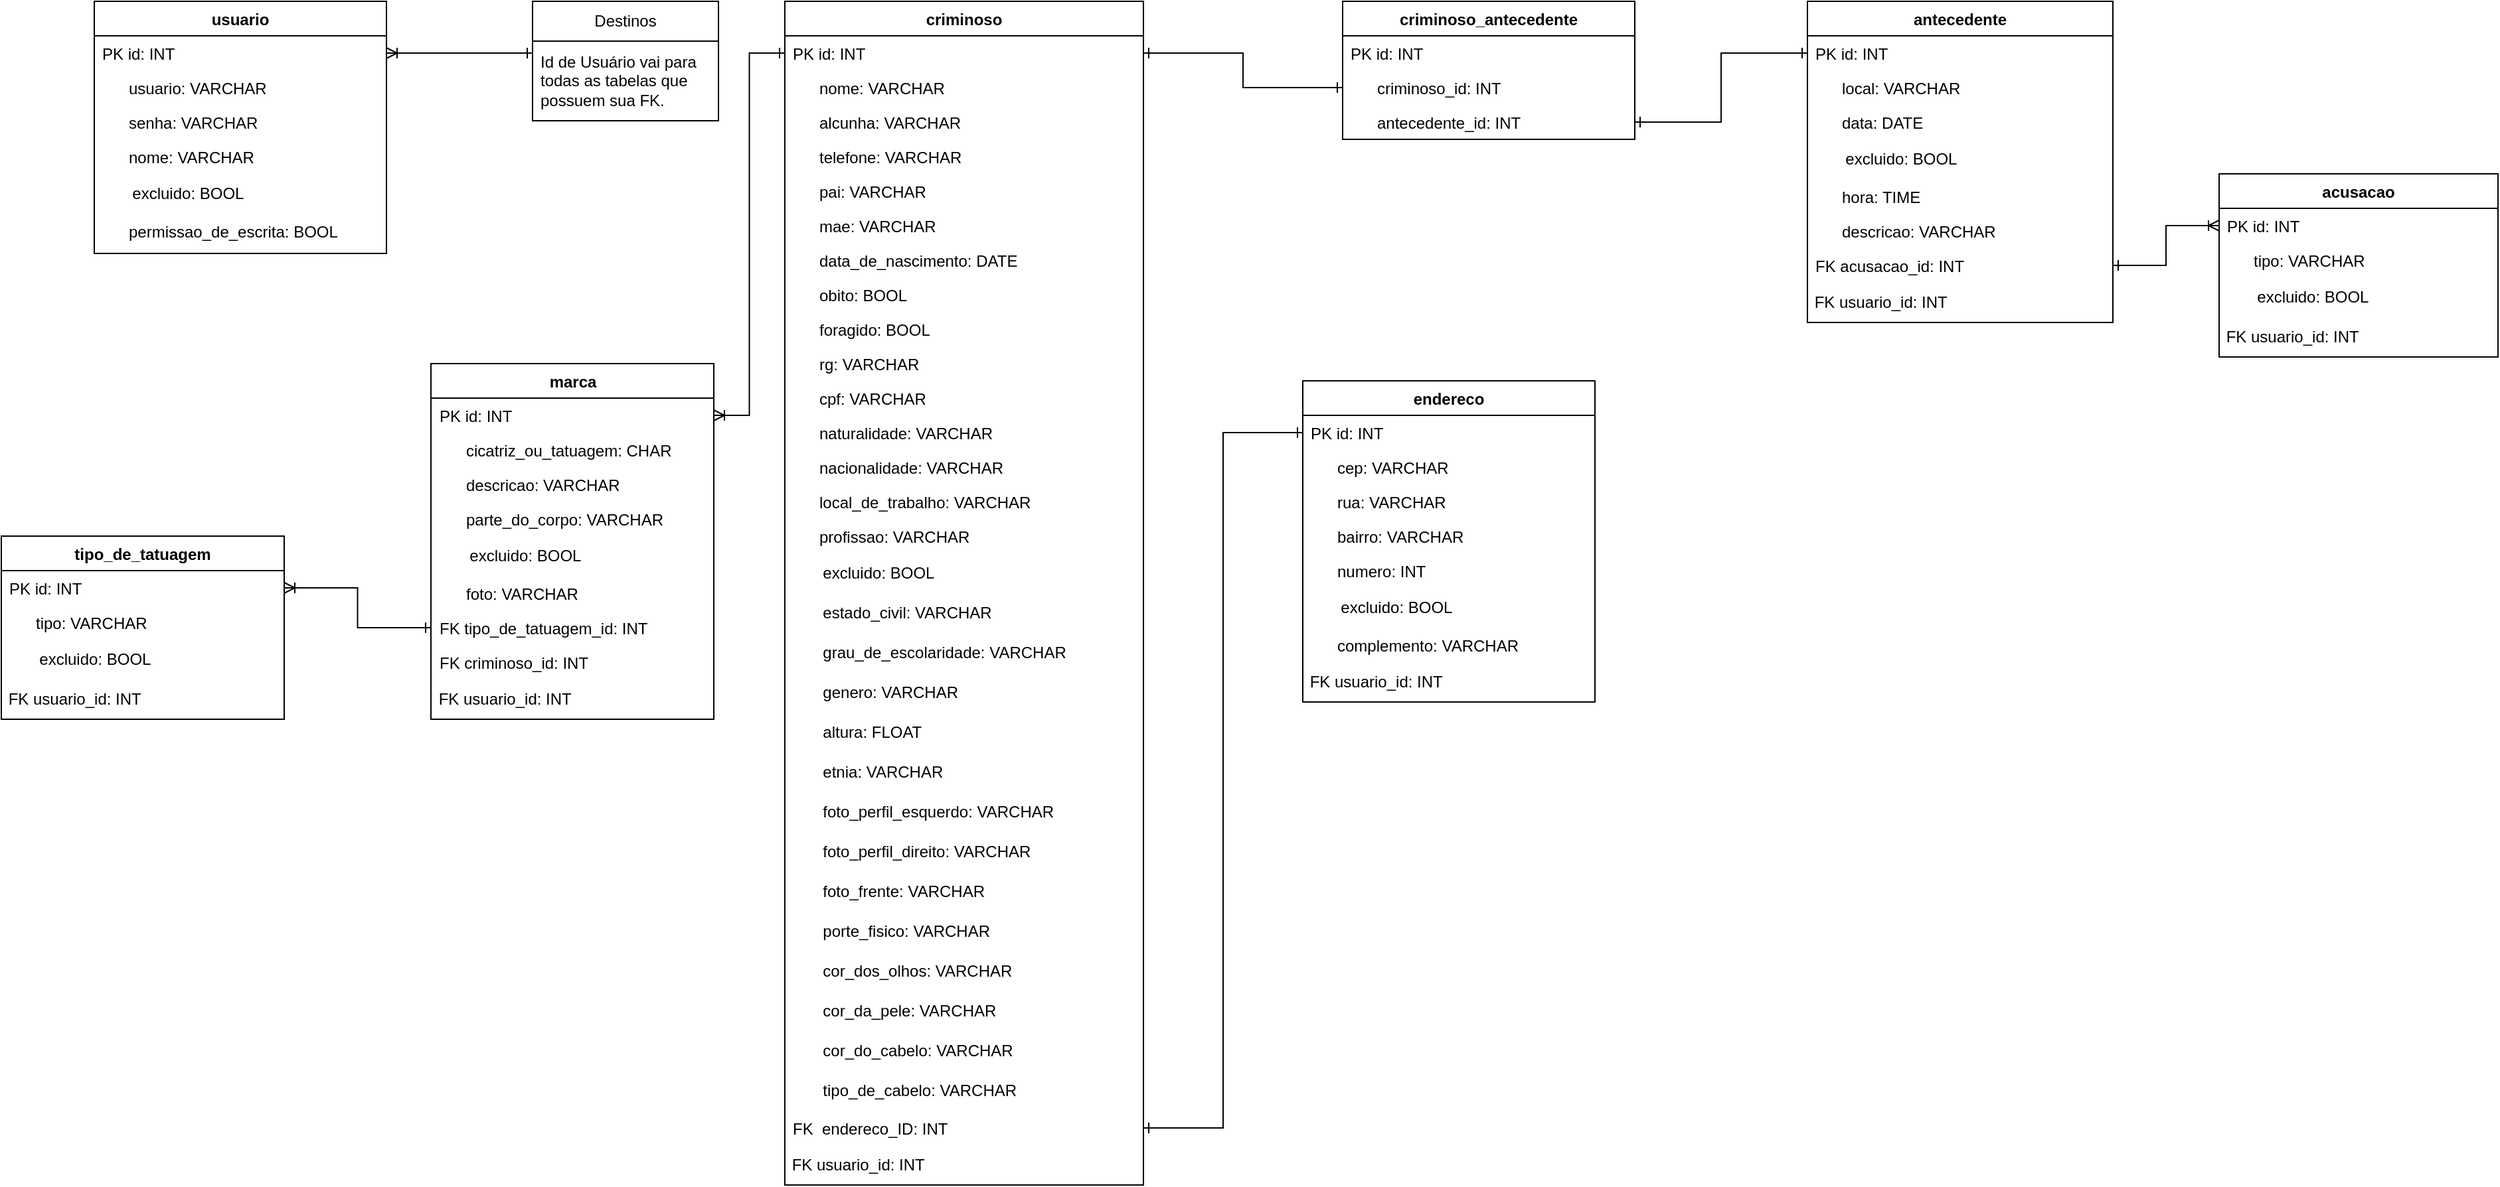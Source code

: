 <mxfile version="21.5.0" type="device">
  <diagram name="Página-1" id="tqAukW0xZtE-mX-S90wy">
    <mxGraphModel dx="2084" dy="619" grid="1" gridSize="10" guides="1" tooltips="1" connect="1" arrows="1" fold="1" page="1" pageScale="1" pageWidth="827" pageHeight="1169" math="0" shadow="0">
      <root>
        <mxCell id="0" />
        <mxCell id="1" parent="0" />
        <mxCell id="qsIrMADFIpEWMbKTU3-V-4" value="endereco" style="swimlane;fontStyle=1;align=center;verticalAlign=top;childLayout=stackLayout;horizontal=1;startSize=26;horizontalStack=0;resizeParent=1;resizeParentMax=0;resizeLast=0;collapsible=1;marginBottom=0;whiteSpace=wrap;html=1;" parent="1" vertex="1">
          <mxGeometry x="510" y="326" width="220" height="242" as="geometry" />
        </mxCell>
        <mxCell id="qsIrMADFIpEWMbKTU3-V-5" value="PK id: INT" style="text;strokeColor=none;fillColor=none;align=left;verticalAlign=top;spacingLeft=4;spacingRight=4;overflow=hidden;rotatable=0;points=[[0,0.5],[1,0.5]];portConstraint=eastwest;whiteSpace=wrap;html=1;" parent="qsIrMADFIpEWMbKTU3-V-4" vertex="1">
          <mxGeometry y="26" width="220" height="26" as="geometry" />
        </mxCell>
        <mxCell id="qsIrMADFIpEWMbKTU3-V-11" value="&amp;nbsp; &amp;nbsp; &amp;nbsp; cep: VARCHAR" style="text;strokeColor=none;fillColor=none;align=left;verticalAlign=top;spacingLeft=4;spacingRight=4;overflow=hidden;rotatable=0;points=[[0,0.5],[1,0.5]];portConstraint=eastwest;whiteSpace=wrap;html=1;" parent="qsIrMADFIpEWMbKTU3-V-4" vertex="1">
          <mxGeometry y="52" width="220" height="26" as="geometry" />
        </mxCell>
        <mxCell id="qsIrMADFIpEWMbKTU3-V-9" value="&amp;nbsp; &amp;nbsp; &amp;nbsp; rua: VARCHAR" style="text;strokeColor=none;fillColor=none;align=left;verticalAlign=top;spacingLeft=4;spacingRight=4;overflow=hidden;rotatable=0;points=[[0,0.5],[1,0.5]];portConstraint=eastwest;whiteSpace=wrap;html=1;" parent="qsIrMADFIpEWMbKTU3-V-4" vertex="1">
          <mxGeometry y="78" width="220" height="26" as="geometry" />
        </mxCell>
        <mxCell id="qsIrMADFIpEWMbKTU3-V-10" value="&amp;nbsp; &amp;nbsp; &amp;nbsp; bairro: VARCHAR" style="text;strokeColor=none;fillColor=none;align=left;verticalAlign=top;spacingLeft=4;spacingRight=4;overflow=hidden;rotatable=0;points=[[0,0.5],[1,0.5]];portConstraint=eastwest;whiteSpace=wrap;html=1;" parent="qsIrMADFIpEWMbKTU3-V-4" vertex="1">
          <mxGeometry y="104" width="220" height="26" as="geometry" />
        </mxCell>
        <mxCell id="qsIrMADFIpEWMbKTU3-V-12" value="&amp;nbsp; &amp;nbsp; &amp;nbsp; numero: INT" style="text;strokeColor=none;fillColor=none;align=left;verticalAlign=top;spacingLeft=4;spacingRight=4;overflow=hidden;rotatable=0;points=[[0,0.5],[1,0.5]];portConstraint=eastwest;whiteSpace=wrap;html=1;" parent="qsIrMADFIpEWMbKTU3-V-4" vertex="1">
          <mxGeometry y="130" width="220" height="26" as="geometry" />
        </mxCell>
        <mxCell id="4V8HWGutSWkxjNNgJOX--17" value="&amp;nbsp; &amp;nbsp; &amp;nbsp; &amp;nbsp; excluido: BOOL" style="text;html=1;align=left;verticalAlign=middle;resizable=0;points=[];autosize=1;strokeColor=none;fillColor=none;" parent="qsIrMADFIpEWMbKTU3-V-4" vertex="1">
          <mxGeometry y="156" width="220" height="30" as="geometry" />
        </mxCell>
        <mxCell id="qsIrMADFIpEWMbKTU3-V-13" value="&amp;nbsp; &amp;nbsp; &amp;nbsp; complemento: VARCHAR" style="text;strokeColor=none;fillColor=none;align=left;verticalAlign=top;spacingLeft=4;spacingRight=4;overflow=hidden;rotatable=0;points=[[0,0.5],[1,0.5]];portConstraint=eastwest;whiteSpace=wrap;html=1;" parent="qsIrMADFIpEWMbKTU3-V-4" vertex="1">
          <mxGeometry y="186" width="220" height="26" as="geometry" />
        </mxCell>
        <mxCell id="4V8HWGutSWkxjNNgJOX--18" value="&amp;nbsp;FK usuario_id: INT" style="text;html=1;align=left;verticalAlign=middle;resizable=0;points=[];autosize=1;strokeColor=none;fillColor=none;" parent="qsIrMADFIpEWMbKTU3-V-4" vertex="1">
          <mxGeometry y="212" width="220" height="30" as="geometry" />
        </mxCell>
        <mxCell id="qsIrMADFIpEWMbKTU3-V-14" value="criminoso" style="swimlane;fontStyle=1;align=center;verticalAlign=top;childLayout=stackLayout;horizontal=1;startSize=26;horizontalStack=0;resizeParent=1;resizeParentMax=0;resizeLast=0;collapsible=1;marginBottom=0;whiteSpace=wrap;html=1;" parent="1" vertex="1">
          <mxGeometry x="120" y="40" width="270" height="892" as="geometry" />
        </mxCell>
        <mxCell id="qsIrMADFIpEWMbKTU3-V-15" value="PK id: INT" style="text;strokeColor=none;fillColor=none;align=left;verticalAlign=top;spacingLeft=4;spacingRight=4;overflow=hidden;rotatable=0;points=[[0,0.5],[1,0.5]];portConstraint=eastwest;whiteSpace=wrap;html=1;" parent="qsIrMADFIpEWMbKTU3-V-14" vertex="1">
          <mxGeometry y="26" width="270" height="26" as="geometry" />
        </mxCell>
        <mxCell id="qsIrMADFIpEWMbKTU3-V-19" value="&amp;nbsp; &amp;nbsp; &amp;nbsp; nome: VARCHAR" style="text;strokeColor=none;fillColor=none;align=left;verticalAlign=top;spacingLeft=4;spacingRight=4;overflow=hidden;rotatable=0;points=[[0,0.5],[1,0.5]];portConstraint=eastwest;whiteSpace=wrap;html=1;" parent="qsIrMADFIpEWMbKTU3-V-14" vertex="1">
          <mxGeometry y="52" width="270" height="26" as="geometry" />
        </mxCell>
        <mxCell id="g-QC4092AOoyE8XGVego-1" value="&amp;nbsp; &amp;nbsp; &amp;nbsp; alcunha: VARCHAR" style="text;strokeColor=none;fillColor=none;align=left;verticalAlign=top;spacingLeft=4;spacingRight=4;overflow=hidden;rotatable=0;points=[[0,0.5],[1,0.5]];portConstraint=eastwest;whiteSpace=wrap;html=1;" parent="qsIrMADFIpEWMbKTU3-V-14" vertex="1">
          <mxGeometry y="78" width="270" height="26" as="geometry" />
        </mxCell>
        <mxCell id="g-QC4092AOoyE8XGVego-2" value="&amp;nbsp; &amp;nbsp; &amp;nbsp; telefone: VARCHAR" style="text;strokeColor=none;fillColor=none;align=left;verticalAlign=top;spacingLeft=4;spacingRight=4;overflow=hidden;rotatable=0;points=[[0,0.5],[1,0.5]];portConstraint=eastwest;whiteSpace=wrap;html=1;" parent="qsIrMADFIpEWMbKTU3-V-14" vertex="1">
          <mxGeometry y="104" width="270" height="26" as="geometry" />
        </mxCell>
        <mxCell id="qsIrMADFIpEWMbKTU3-V-20" value="&amp;nbsp; &amp;nbsp; &amp;nbsp; pai: VARCHAR" style="text;strokeColor=none;fillColor=none;align=left;verticalAlign=top;spacingLeft=4;spacingRight=4;overflow=hidden;rotatable=0;points=[[0,0.5],[1,0.5]];portConstraint=eastwest;whiteSpace=wrap;html=1;" parent="qsIrMADFIpEWMbKTU3-V-14" vertex="1">
          <mxGeometry y="130" width="270" height="26" as="geometry" />
        </mxCell>
        <mxCell id="qsIrMADFIpEWMbKTU3-V-21" value="&amp;nbsp; &amp;nbsp; &amp;nbsp; mae: VARCHAR" style="text;strokeColor=none;fillColor=none;align=left;verticalAlign=top;spacingLeft=4;spacingRight=4;overflow=hidden;rotatable=0;points=[[0,0.5],[1,0.5]];portConstraint=eastwest;whiteSpace=wrap;html=1;" parent="qsIrMADFIpEWMbKTU3-V-14" vertex="1">
          <mxGeometry y="156" width="270" height="26" as="geometry" />
        </mxCell>
        <mxCell id="qsIrMADFIpEWMbKTU3-V-25" value="&amp;nbsp; &amp;nbsp; &amp;nbsp; data_de_nascimento: DATE" style="text;strokeColor=none;fillColor=none;align=left;verticalAlign=top;spacingLeft=4;spacingRight=4;overflow=hidden;rotatable=0;points=[[0,0.5],[1,0.5]];portConstraint=eastwest;whiteSpace=wrap;html=1;" parent="qsIrMADFIpEWMbKTU3-V-14" vertex="1">
          <mxGeometry y="182" width="270" height="26" as="geometry" />
        </mxCell>
        <mxCell id="qsIrMADFIpEWMbKTU3-V-94" value="&amp;nbsp; &amp;nbsp; &amp;nbsp; obito: BOOL" style="text;strokeColor=none;fillColor=none;align=left;verticalAlign=top;spacingLeft=4;spacingRight=4;overflow=hidden;rotatable=0;points=[[0,0.5],[1,0.5]];portConstraint=eastwest;whiteSpace=wrap;html=1;" parent="qsIrMADFIpEWMbKTU3-V-14" vertex="1">
          <mxGeometry y="208" width="270" height="26" as="geometry" />
        </mxCell>
        <mxCell id="qsIrMADFIpEWMbKTU3-V-95" value="&amp;nbsp; &amp;nbsp; &amp;nbsp; foragido: BOOL" style="text;strokeColor=none;fillColor=none;align=left;verticalAlign=top;spacingLeft=4;spacingRight=4;overflow=hidden;rotatable=0;points=[[0,0.5],[1,0.5]];portConstraint=eastwest;whiteSpace=wrap;html=1;" parent="qsIrMADFIpEWMbKTU3-V-14" vertex="1">
          <mxGeometry y="234" width="270" height="26" as="geometry" />
        </mxCell>
        <mxCell id="qsIrMADFIpEWMbKTU3-V-26" value="&amp;nbsp; &amp;nbsp; &amp;nbsp; rg: VARCHAR" style="text;strokeColor=none;fillColor=none;align=left;verticalAlign=top;spacingLeft=4;spacingRight=4;overflow=hidden;rotatable=0;points=[[0,0.5],[1,0.5]];portConstraint=eastwest;whiteSpace=wrap;html=1;" parent="qsIrMADFIpEWMbKTU3-V-14" vertex="1">
          <mxGeometry y="260" width="270" height="26" as="geometry" />
        </mxCell>
        <mxCell id="g-QC4092AOoyE8XGVego-3" value="&amp;nbsp; &amp;nbsp; &amp;nbsp; cpf: VARCHAR" style="text;strokeColor=none;fillColor=none;align=left;verticalAlign=top;spacingLeft=4;spacingRight=4;overflow=hidden;rotatable=0;points=[[0,0.5],[1,0.5]];portConstraint=eastwest;whiteSpace=wrap;html=1;" parent="qsIrMADFIpEWMbKTU3-V-14" vertex="1">
          <mxGeometry y="286" width="270" height="26" as="geometry" />
        </mxCell>
        <mxCell id="qsIrMADFIpEWMbKTU3-V-27" value="&amp;nbsp; &amp;nbsp; &amp;nbsp; naturalidade: VARCHAR" style="text;strokeColor=none;fillColor=none;align=left;verticalAlign=top;spacingLeft=4;spacingRight=4;overflow=hidden;rotatable=0;points=[[0,0.5],[1,0.5]];portConstraint=eastwest;whiteSpace=wrap;html=1;" parent="qsIrMADFIpEWMbKTU3-V-14" vertex="1">
          <mxGeometry y="312" width="270" height="26" as="geometry" />
        </mxCell>
        <mxCell id="qsIrMADFIpEWMbKTU3-V-28" value="&amp;nbsp; &amp;nbsp; &amp;nbsp; nacionalidade: VARCHAR" style="text;strokeColor=none;fillColor=none;align=left;verticalAlign=top;spacingLeft=4;spacingRight=4;overflow=hidden;rotatable=0;points=[[0,0.5],[1,0.5]];portConstraint=eastwest;whiteSpace=wrap;html=1;" parent="qsIrMADFIpEWMbKTU3-V-14" vertex="1">
          <mxGeometry y="338" width="270" height="26" as="geometry" />
        </mxCell>
        <mxCell id="qsIrMADFIpEWMbKTU3-V-31" value="&amp;nbsp; &amp;nbsp; &amp;nbsp; local_de_trabalho: VARCHAR" style="text;strokeColor=none;fillColor=none;align=left;verticalAlign=top;spacingLeft=4;spacingRight=4;overflow=hidden;rotatable=0;points=[[0,0.5],[1,0.5]];portConstraint=eastwest;whiteSpace=wrap;html=1;" parent="qsIrMADFIpEWMbKTU3-V-14" vertex="1">
          <mxGeometry y="364" width="270" height="26" as="geometry" />
        </mxCell>
        <mxCell id="qsIrMADFIpEWMbKTU3-V-32" value="&amp;nbsp; &amp;nbsp; &amp;nbsp; profissao: VARCHAR" style="text;strokeColor=none;fillColor=none;align=left;verticalAlign=top;spacingLeft=4;spacingRight=4;overflow=hidden;rotatable=0;points=[[0,0.5],[1,0.5]];portConstraint=eastwest;whiteSpace=wrap;html=1;" parent="qsIrMADFIpEWMbKTU3-V-14" vertex="1">
          <mxGeometry y="390" width="270" height="26" as="geometry" />
        </mxCell>
        <mxCell id="4V8HWGutSWkxjNNgJOX--13" value="&amp;nbsp; &amp;nbsp; &amp;nbsp; &amp;nbsp; excluido: BOOL" style="text;html=1;align=left;verticalAlign=middle;resizable=0;points=[];autosize=1;strokeColor=none;fillColor=none;" parent="qsIrMADFIpEWMbKTU3-V-14" vertex="1">
          <mxGeometry y="416" width="270" height="30" as="geometry" />
        </mxCell>
        <mxCell id="GFRDY6UaiAwjhXK8earB-1" value="&amp;nbsp; &amp;nbsp; &amp;nbsp; &amp;nbsp; estado_civil: VARCHAR" style="text;html=1;align=left;verticalAlign=middle;resizable=0;points=[];autosize=1;strokeColor=none;fillColor=none;" parent="qsIrMADFIpEWMbKTU3-V-14" vertex="1">
          <mxGeometry y="446" width="270" height="30" as="geometry" />
        </mxCell>
        <mxCell id="GFRDY6UaiAwjhXK8earB-2" value="&amp;nbsp; &amp;nbsp; &amp;nbsp; &amp;nbsp; grau_de_escolaridade: VARCHAR" style="text;html=1;align=left;verticalAlign=middle;resizable=0;points=[];autosize=1;strokeColor=none;fillColor=none;" parent="qsIrMADFIpEWMbKTU3-V-14" vertex="1">
          <mxGeometry y="476" width="270" height="30" as="geometry" />
        </mxCell>
        <mxCell id="GFRDY6UaiAwjhXK8earB-3" value="&amp;nbsp; &amp;nbsp; &amp;nbsp; &amp;nbsp; genero: VARCHAR" style="text;html=1;align=left;verticalAlign=middle;resizable=0;points=[];autosize=1;strokeColor=none;fillColor=none;" parent="qsIrMADFIpEWMbKTU3-V-14" vertex="1">
          <mxGeometry y="506" width="270" height="30" as="geometry" />
        </mxCell>
        <mxCell id="GFRDY6UaiAwjhXK8earB-4" value="&amp;nbsp; &amp;nbsp; &amp;nbsp; &amp;nbsp; altura: FLOAT" style="text;html=1;align=left;verticalAlign=middle;resizable=0;points=[];autosize=1;strokeColor=none;fillColor=none;" parent="qsIrMADFIpEWMbKTU3-V-14" vertex="1">
          <mxGeometry y="536" width="270" height="30" as="geometry" />
        </mxCell>
        <mxCell id="GFRDY6UaiAwjhXK8earB-5" value="&amp;nbsp; &amp;nbsp; &amp;nbsp; &amp;nbsp; etnia: VARCHAR" style="text;html=1;align=left;verticalAlign=middle;resizable=0;points=[];autosize=1;strokeColor=none;fillColor=none;" parent="qsIrMADFIpEWMbKTU3-V-14" vertex="1">
          <mxGeometry y="566" width="270" height="30" as="geometry" />
        </mxCell>
        <mxCell id="GFRDY6UaiAwjhXK8earB-6" value="&amp;nbsp; &amp;nbsp; &amp;nbsp; &amp;nbsp; foto_perfil_esquerdo: VARCHAR" style="text;html=1;align=left;verticalAlign=middle;resizable=0;points=[];autosize=1;strokeColor=none;fillColor=none;" parent="qsIrMADFIpEWMbKTU3-V-14" vertex="1">
          <mxGeometry y="596" width="270" height="30" as="geometry" />
        </mxCell>
        <mxCell id="GFRDY6UaiAwjhXK8earB-8" value="&amp;nbsp; &amp;nbsp; &amp;nbsp; &amp;nbsp; foto_perfil_direito: VARCHAR" style="text;html=1;align=left;verticalAlign=middle;resizable=0;points=[];autosize=1;strokeColor=none;fillColor=none;" parent="qsIrMADFIpEWMbKTU3-V-14" vertex="1">
          <mxGeometry y="626" width="270" height="30" as="geometry" />
        </mxCell>
        <mxCell id="GFRDY6UaiAwjhXK8earB-7" value="&amp;nbsp; &amp;nbsp; &amp;nbsp; &amp;nbsp; foto_frente: VARCHAR" style="text;html=1;align=left;verticalAlign=middle;resizable=0;points=[];autosize=1;strokeColor=none;fillColor=none;" parent="qsIrMADFIpEWMbKTU3-V-14" vertex="1">
          <mxGeometry y="656" width="270" height="30" as="geometry" />
        </mxCell>
        <mxCell id="GFRDY6UaiAwjhXK8earB-24" value="&amp;nbsp; &amp;nbsp; &amp;nbsp; &amp;nbsp; porte_fisico: VARCHAR" style="text;html=1;align=left;verticalAlign=middle;resizable=0;points=[];autosize=1;strokeColor=none;fillColor=none;" parent="qsIrMADFIpEWMbKTU3-V-14" vertex="1">
          <mxGeometry y="686" width="270" height="30" as="geometry" />
        </mxCell>
        <mxCell id="GFRDY6UaiAwjhXK8earB-25" value="&amp;nbsp; &amp;nbsp; &amp;nbsp; &amp;nbsp; cor_dos_olhos: VARCHAR" style="text;html=1;align=left;verticalAlign=middle;resizable=0;points=[];autosize=1;strokeColor=none;fillColor=none;" parent="qsIrMADFIpEWMbKTU3-V-14" vertex="1">
          <mxGeometry y="716" width="270" height="30" as="geometry" />
        </mxCell>
        <mxCell id="GFRDY6UaiAwjhXK8earB-26" value="&amp;nbsp; &amp;nbsp; &amp;nbsp; &amp;nbsp; cor_da_pele: VARCHAR" style="text;html=1;align=left;verticalAlign=middle;resizable=0;points=[];autosize=1;strokeColor=none;fillColor=none;" parent="qsIrMADFIpEWMbKTU3-V-14" vertex="1">
          <mxGeometry y="746" width="270" height="30" as="geometry" />
        </mxCell>
        <mxCell id="GFRDY6UaiAwjhXK8earB-27" value="&amp;nbsp; &amp;nbsp; &amp;nbsp; &amp;nbsp; cor_do_cabelo: VARCHAR" style="text;html=1;align=left;verticalAlign=middle;resizable=0;points=[];autosize=1;strokeColor=none;fillColor=none;" parent="qsIrMADFIpEWMbKTU3-V-14" vertex="1">
          <mxGeometry y="776" width="270" height="30" as="geometry" />
        </mxCell>
        <mxCell id="GFRDY6UaiAwjhXK8earB-28" value="&amp;nbsp; &amp;nbsp; &amp;nbsp; &amp;nbsp; tipo_de_cabelo: VARCHAR" style="text;html=1;align=left;verticalAlign=middle;resizable=0;points=[];autosize=1;strokeColor=none;fillColor=none;" parent="qsIrMADFIpEWMbKTU3-V-14" vertex="1">
          <mxGeometry y="806" width="270" height="30" as="geometry" />
        </mxCell>
        <mxCell id="qsIrMADFIpEWMbKTU3-V-34" value="FK&amp;nbsp; endereco_ID: INT" style="text;strokeColor=none;fillColor=none;align=left;verticalAlign=top;spacingLeft=4;spacingRight=4;overflow=hidden;rotatable=0;points=[[0,0.5],[1,0.5]];portConstraint=eastwest;whiteSpace=wrap;html=1;" parent="qsIrMADFIpEWMbKTU3-V-14" vertex="1">
          <mxGeometry y="836" width="270" height="26" as="geometry" />
        </mxCell>
        <mxCell id="4V8HWGutSWkxjNNgJOX--9" value="&amp;nbsp;FK usuario_id: INT" style="text;html=1;align=left;verticalAlign=middle;resizable=0;points=[];autosize=1;strokeColor=none;fillColor=none;" parent="qsIrMADFIpEWMbKTU3-V-14" vertex="1">
          <mxGeometry y="862" width="270" height="30" as="geometry" />
        </mxCell>
        <mxCell id="qsIrMADFIpEWMbKTU3-V-38" style="edgeStyle=orthogonalEdgeStyle;rounded=0;orthogonalLoop=1;jettySize=auto;html=1;exitX=0;exitY=0.5;exitDx=0;exitDy=0;entryX=1;entryY=0.5;entryDx=0;entryDy=0;endArrow=ERone;endFill=0;startArrow=ERone;startFill=0;" parent="1" source="qsIrMADFIpEWMbKTU3-V-5" target="qsIrMADFIpEWMbKTU3-V-34" edge="1">
          <mxGeometry relative="1" as="geometry" />
        </mxCell>
        <mxCell id="qsIrMADFIpEWMbKTU3-V-51" value="marca" style="swimlane;fontStyle=1;align=center;verticalAlign=top;childLayout=stackLayout;horizontal=1;startSize=26;horizontalStack=0;resizeParent=1;resizeParentMax=0;resizeLast=0;collapsible=1;marginBottom=0;whiteSpace=wrap;html=1;" parent="1" vertex="1">
          <mxGeometry x="-146.5" y="313" width="213" height="268" as="geometry" />
        </mxCell>
        <mxCell id="tNdTHDL9R3g4JhnGJnkF-141" value="PK id: INT" style="text;strokeColor=none;fillColor=none;align=left;verticalAlign=top;spacingLeft=4;spacingRight=4;overflow=hidden;rotatable=0;points=[[0,0.5],[1,0.5]];portConstraint=eastwest;whiteSpace=wrap;html=1;" parent="qsIrMADFIpEWMbKTU3-V-51" vertex="1">
          <mxGeometry y="26" width="213" height="26" as="geometry" />
        </mxCell>
        <mxCell id="tNdTHDL9R3g4JhnGJnkF-143" value="&amp;nbsp; &amp;nbsp; &amp;nbsp; cicatriz_ou_tatuagem: CHAR" style="text;strokeColor=none;fillColor=none;align=left;verticalAlign=top;spacingLeft=4;spacingRight=4;overflow=hidden;rotatable=0;points=[[0,0.5],[1,0.5]];portConstraint=eastwest;whiteSpace=wrap;html=1;" parent="qsIrMADFIpEWMbKTU3-V-51" vertex="1">
          <mxGeometry y="52" width="213" height="26" as="geometry" />
        </mxCell>
        <mxCell id="tNdTHDL9R3g4JhnGJnkF-144" value="&amp;nbsp; &amp;nbsp; &amp;nbsp; descricao: VARCHAR" style="text;strokeColor=none;fillColor=none;align=left;verticalAlign=top;spacingLeft=4;spacingRight=4;overflow=hidden;rotatable=0;points=[[0,0.5],[1,0.5]];portConstraint=eastwest;whiteSpace=wrap;html=1;" parent="qsIrMADFIpEWMbKTU3-V-51" vertex="1">
          <mxGeometry y="78" width="213" height="26" as="geometry" />
        </mxCell>
        <mxCell id="tNdTHDL9R3g4JhnGJnkF-145" value="&amp;nbsp; &amp;nbsp; &amp;nbsp; parte_do_corpo: VARCHAR" style="text;strokeColor=none;fillColor=none;align=left;verticalAlign=top;spacingLeft=4;spacingRight=4;overflow=hidden;rotatable=0;points=[[0,0.5],[1,0.5]];portConstraint=eastwest;whiteSpace=wrap;html=1;" parent="qsIrMADFIpEWMbKTU3-V-51" vertex="1">
          <mxGeometry y="104" width="213" height="26" as="geometry" />
        </mxCell>
        <mxCell id="4V8HWGutSWkxjNNgJOX--26" value="&amp;nbsp; &amp;nbsp; &amp;nbsp; &amp;nbsp; excluido: BOOL" style="text;html=1;align=left;verticalAlign=middle;resizable=0;points=[];autosize=1;strokeColor=none;fillColor=none;" parent="qsIrMADFIpEWMbKTU3-V-51" vertex="1">
          <mxGeometry y="130" width="213" height="30" as="geometry" />
        </mxCell>
        <mxCell id="tNdTHDL9R3g4JhnGJnkF-146" value="&amp;nbsp; &amp;nbsp; &amp;nbsp; foto: VARCHAR" style="text;strokeColor=none;fillColor=none;align=left;verticalAlign=top;spacingLeft=4;spacingRight=4;overflow=hidden;rotatable=0;points=[[0,0.5],[1,0.5]];portConstraint=eastwest;whiteSpace=wrap;html=1;" parent="qsIrMADFIpEWMbKTU3-V-51" vertex="1">
          <mxGeometry y="160" width="213" height="26" as="geometry" />
        </mxCell>
        <mxCell id="tNdTHDL9R3g4JhnGJnkF-147" value="FK tipo_de_tatuagem_id: INT" style="text;strokeColor=none;fillColor=none;align=left;verticalAlign=top;spacingLeft=4;spacingRight=4;overflow=hidden;rotatable=0;points=[[0,0.5],[1,0.5]];portConstraint=eastwest;whiteSpace=wrap;html=1;" parent="qsIrMADFIpEWMbKTU3-V-51" vertex="1">
          <mxGeometry y="186" width="213" height="26" as="geometry" />
        </mxCell>
        <mxCell id="qsIrMADFIpEWMbKTU3-V-52" value="FK criminoso_id: INT" style="text;strokeColor=none;fillColor=none;align=left;verticalAlign=top;spacingLeft=4;spacingRight=4;overflow=hidden;rotatable=0;points=[[0,0.5],[1,0.5]];portConstraint=eastwest;whiteSpace=wrap;html=1;" parent="qsIrMADFIpEWMbKTU3-V-51" vertex="1">
          <mxGeometry y="212" width="213" height="26" as="geometry" />
        </mxCell>
        <mxCell id="4V8HWGutSWkxjNNgJOX--38" value="&amp;nbsp;FK usuario_id: INT" style="text;html=1;align=left;verticalAlign=middle;resizable=0;points=[];autosize=1;strokeColor=none;fillColor=none;" parent="qsIrMADFIpEWMbKTU3-V-51" vertex="1">
          <mxGeometry y="238" width="213" height="30" as="geometry" />
        </mxCell>
        <mxCell id="qsIrMADFIpEWMbKTU3-V-161" value="antecedente" style="swimlane;fontStyle=1;align=center;verticalAlign=top;childLayout=stackLayout;horizontal=1;startSize=26;horizontalStack=0;resizeParent=1;resizeParentMax=0;resizeLast=0;collapsible=1;marginBottom=0;whiteSpace=wrap;html=1;" parent="1" vertex="1">
          <mxGeometry x="890" y="40" width="230" height="242" as="geometry" />
        </mxCell>
        <mxCell id="qsIrMADFIpEWMbKTU3-V-162" value="PK id: INT" style="text;strokeColor=none;fillColor=none;align=left;verticalAlign=top;spacingLeft=4;spacingRight=4;overflow=hidden;rotatable=0;points=[[0,0.5],[1,0.5]];portConstraint=eastwest;whiteSpace=wrap;html=1;" parent="qsIrMADFIpEWMbKTU3-V-161" vertex="1">
          <mxGeometry y="26" width="230" height="26" as="geometry" />
        </mxCell>
        <mxCell id="qsIrMADFIpEWMbKTU3-V-170" value="&amp;nbsp; &amp;nbsp; &amp;nbsp; local: VARCHAR" style="text;strokeColor=none;fillColor=none;align=left;verticalAlign=top;spacingLeft=4;spacingRight=4;overflow=hidden;rotatable=0;points=[[0,0.5],[1,0.5]];portConstraint=eastwest;whiteSpace=wrap;html=1;" parent="qsIrMADFIpEWMbKTU3-V-161" vertex="1">
          <mxGeometry y="52" width="230" height="26" as="geometry" />
        </mxCell>
        <mxCell id="qsIrMADFIpEWMbKTU3-V-167" value="&amp;nbsp; &amp;nbsp; &amp;nbsp; data: DATE" style="text;strokeColor=none;fillColor=none;align=left;verticalAlign=top;spacingLeft=4;spacingRight=4;overflow=hidden;rotatable=0;points=[[0,0.5],[1,0.5]];portConstraint=eastwest;whiteSpace=wrap;html=1;" parent="qsIrMADFIpEWMbKTU3-V-161" vertex="1">
          <mxGeometry y="78" width="230" height="26" as="geometry" />
        </mxCell>
        <mxCell id="4V8HWGutSWkxjNNgJOX--19" value="&amp;nbsp; &amp;nbsp; &amp;nbsp; &amp;nbsp; excluido: BOOL" style="text;html=1;align=left;verticalAlign=middle;resizable=0;points=[];autosize=1;strokeColor=none;fillColor=none;" parent="qsIrMADFIpEWMbKTU3-V-161" vertex="1">
          <mxGeometry y="104" width="230" height="30" as="geometry" />
        </mxCell>
        <mxCell id="qsIrMADFIpEWMbKTU3-V-171" value="&amp;nbsp; &amp;nbsp; &amp;nbsp; hora: TIME" style="text;strokeColor=none;fillColor=none;align=left;verticalAlign=top;spacingLeft=4;spacingRight=4;overflow=hidden;rotatable=0;points=[[0,0.5],[1,0.5]];portConstraint=eastwest;whiteSpace=wrap;html=1;" parent="qsIrMADFIpEWMbKTU3-V-161" vertex="1">
          <mxGeometry y="134" width="230" height="26" as="geometry" />
        </mxCell>
        <mxCell id="qsIrMADFIpEWMbKTU3-V-173" value="&amp;nbsp; &amp;nbsp; &amp;nbsp; descricao: VARCHAR" style="text;strokeColor=none;fillColor=none;align=left;verticalAlign=top;spacingLeft=4;spacingRight=4;overflow=hidden;rotatable=0;points=[[0,0.5],[1,0.5]];portConstraint=eastwest;whiteSpace=wrap;html=1;" parent="qsIrMADFIpEWMbKTU3-V-161" vertex="1">
          <mxGeometry y="160" width="230" height="26" as="geometry" />
        </mxCell>
        <mxCell id="qsIrMADFIpEWMbKTU3-V-172" value="FK acusacao_id: INT" style="text;strokeColor=none;fillColor=none;align=left;verticalAlign=top;spacingLeft=4;spacingRight=4;overflow=hidden;rotatable=0;points=[[0,0.5],[1,0.5]];portConstraint=eastwest;whiteSpace=wrap;html=1;" parent="qsIrMADFIpEWMbKTU3-V-161" vertex="1">
          <mxGeometry y="186" width="230" height="26" as="geometry" />
        </mxCell>
        <mxCell id="4V8HWGutSWkxjNNgJOX--20" value="&amp;nbsp;FK usuario_id: INT" style="text;html=1;align=left;verticalAlign=middle;resizable=0;points=[];autosize=1;strokeColor=none;fillColor=none;" parent="qsIrMADFIpEWMbKTU3-V-161" vertex="1">
          <mxGeometry y="212" width="230" height="30" as="geometry" />
        </mxCell>
        <mxCell id="hHZBYtkwGL6fNbw005Wh-44" value="acusacao" style="swimlane;fontStyle=1;align=center;verticalAlign=top;childLayout=stackLayout;horizontal=1;startSize=26;horizontalStack=0;resizeParent=1;resizeParentMax=0;resizeLast=0;collapsible=1;marginBottom=0;whiteSpace=wrap;html=1;" parent="1" vertex="1">
          <mxGeometry x="1200" y="170" width="210" height="138" as="geometry" />
        </mxCell>
        <mxCell id="hHZBYtkwGL6fNbw005Wh-45" value="PK id: INT" style="text;strokeColor=none;fillColor=none;align=left;verticalAlign=top;spacingLeft=4;spacingRight=4;overflow=hidden;rotatable=0;points=[[0,0.5],[1,0.5]];portConstraint=eastwest;whiteSpace=wrap;html=1;" parent="hHZBYtkwGL6fNbw005Wh-44" vertex="1">
          <mxGeometry y="26" width="210" height="26" as="geometry" />
        </mxCell>
        <mxCell id="hHZBYtkwGL6fNbw005Wh-46" value="&amp;nbsp; &amp;nbsp; &amp;nbsp; tipo: VARCHAR" style="text;strokeColor=none;fillColor=none;align=left;verticalAlign=top;spacingLeft=4;spacingRight=4;overflow=hidden;rotatable=0;points=[[0,0.5],[1,0.5]];portConstraint=eastwest;whiteSpace=wrap;html=1;" parent="hHZBYtkwGL6fNbw005Wh-44" vertex="1">
          <mxGeometry y="52" width="210" height="26" as="geometry" />
        </mxCell>
        <mxCell id="4V8HWGutSWkxjNNgJOX--27" value="&amp;nbsp; &amp;nbsp; &amp;nbsp; &amp;nbsp; excluido: BOOL" style="text;html=1;align=left;verticalAlign=middle;resizable=0;points=[];autosize=1;strokeColor=none;fillColor=none;" parent="hHZBYtkwGL6fNbw005Wh-44" vertex="1">
          <mxGeometry y="78" width="210" height="30" as="geometry" />
        </mxCell>
        <mxCell id="4V8HWGutSWkxjNNgJOX--40" value="&amp;nbsp;FK usuario_id: INT" style="text;html=1;align=left;verticalAlign=middle;resizable=0;points=[];autosize=1;strokeColor=none;fillColor=none;" parent="hHZBYtkwGL6fNbw005Wh-44" vertex="1">
          <mxGeometry y="108" width="210" height="30" as="geometry" />
        </mxCell>
        <mxCell id="W1eNjVZZ0_FJO5X3qthp-10" value="tipo_de_tatuagem" style="swimlane;fontStyle=1;align=center;verticalAlign=top;childLayout=stackLayout;horizontal=1;startSize=26;horizontalStack=0;resizeParent=1;resizeParentMax=0;resizeLast=0;collapsible=1;marginBottom=0;whiteSpace=wrap;html=1;" parent="1" vertex="1">
          <mxGeometry x="-470" y="443" width="213" height="138" as="geometry" />
        </mxCell>
        <mxCell id="W1eNjVZZ0_FJO5X3qthp-11" value="PK id: INT" style="text;strokeColor=none;fillColor=none;align=left;verticalAlign=top;spacingLeft=4;spacingRight=4;overflow=hidden;rotatable=0;points=[[0,0.5],[1,0.5]];portConstraint=eastwest;whiteSpace=wrap;html=1;" parent="W1eNjVZZ0_FJO5X3qthp-10" vertex="1">
          <mxGeometry y="26" width="213" height="26" as="geometry" />
        </mxCell>
        <mxCell id="W1eNjVZZ0_FJO5X3qthp-12" value="&amp;nbsp; &amp;nbsp; &amp;nbsp; tipo: VARCHAR" style="text;strokeColor=none;fillColor=none;align=left;verticalAlign=top;spacingLeft=4;spacingRight=4;overflow=hidden;rotatable=0;points=[[0,0.5],[1,0.5]];portConstraint=eastwest;whiteSpace=wrap;html=1;" parent="W1eNjVZZ0_FJO5X3qthp-10" vertex="1">
          <mxGeometry y="52" width="213" height="26" as="geometry" />
        </mxCell>
        <mxCell id="4V8HWGutSWkxjNNgJOX--28" value="&amp;nbsp; &amp;nbsp; &amp;nbsp; &amp;nbsp; excluido: BOOL" style="text;html=1;align=left;verticalAlign=middle;resizable=0;points=[];autosize=1;strokeColor=none;fillColor=none;" parent="W1eNjVZZ0_FJO5X3qthp-10" vertex="1">
          <mxGeometry y="78" width="213" height="30" as="geometry" />
        </mxCell>
        <mxCell id="4V8HWGutSWkxjNNgJOX--39" value="&amp;nbsp;FK usuario_id: INT" style="text;html=1;align=left;verticalAlign=middle;resizable=0;points=[];autosize=1;strokeColor=none;fillColor=none;" parent="W1eNjVZZ0_FJO5X3qthp-10" vertex="1">
          <mxGeometry y="108" width="213" height="30" as="geometry" />
        </mxCell>
        <mxCell id="2M5uj6zFMqpxlVRaVb_A-1" value="usuario" style="swimlane;fontStyle=1;align=center;verticalAlign=top;childLayout=stackLayout;horizontal=1;startSize=26;horizontalStack=0;resizeParent=1;resizeParentMax=0;resizeLast=0;collapsible=1;marginBottom=0;whiteSpace=wrap;html=1;" parent="1" vertex="1">
          <mxGeometry x="-400" y="40" width="220" height="190" as="geometry" />
        </mxCell>
        <mxCell id="2M5uj6zFMqpxlVRaVb_A-2" value="PK id: INT" style="text;strokeColor=none;fillColor=none;align=left;verticalAlign=top;spacingLeft=4;spacingRight=4;overflow=hidden;rotatable=0;points=[[0,0.5],[1,0.5]];portConstraint=eastwest;whiteSpace=wrap;html=1;" parent="2M5uj6zFMqpxlVRaVb_A-1" vertex="1">
          <mxGeometry y="26" width="220" height="26" as="geometry" />
        </mxCell>
        <mxCell id="2M5uj6zFMqpxlVRaVb_A-3" value="&amp;nbsp; &amp;nbsp; &amp;nbsp; usuario: VARCHAR" style="text;strokeColor=none;fillColor=none;align=left;verticalAlign=top;spacingLeft=4;spacingRight=4;overflow=hidden;rotatable=0;points=[[0,0.5],[1,0.5]];portConstraint=eastwest;whiteSpace=wrap;html=1;" parent="2M5uj6zFMqpxlVRaVb_A-1" vertex="1">
          <mxGeometry y="52" width="220" height="26" as="geometry" />
        </mxCell>
        <mxCell id="2M5uj6zFMqpxlVRaVb_A-4" value="&amp;nbsp; &amp;nbsp; &amp;nbsp; senha: VARCHAR" style="text;strokeColor=none;fillColor=none;align=left;verticalAlign=top;spacingLeft=4;spacingRight=4;overflow=hidden;rotatable=0;points=[[0,0.5],[1,0.5]];portConstraint=eastwest;whiteSpace=wrap;html=1;" parent="2M5uj6zFMqpxlVRaVb_A-1" vertex="1">
          <mxGeometry y="78" width="220" height="26" as="geometry" />
        </mxCell>
        <mxCell id="2M5uj6zFMqpxlVRaVb_A-5" value="&amp;nbsp; &amp;nbsp; &amp;nbsp; nome: VARCHAR" style="text;strokeColor=none;fillColor=none;align=left;verticalAlign=top;spacingLeft=4;spacingRight=4;overflow=hidden;rotatable=0;points=[[0,0.5],[1,0.5]];portConstraint=eastwest;whiteSpace=wrap;html=1;" parent="2M5uj6zFMqpxlVRaVb_A-1" vertex="1">
          <mxGeometry y="104" width="220" height="26" as="geometry" />
        </mxCell>
        <mxCell id="4V8HWGutSWkxjNNgJOX--12" value="&amp;nbsp; &amp;nbsp; &amp;nbsp; &amp;nbsp; excluido: BOOL" style="text;html=1;align=left;verticalAlign=middle;resizable=0;points=[];autosize=1;strokeColor=none;fillColor=none;" parent="2M5uj6zFMqpxlVRaVb_A-1" vertex="1">
          <mxGeometry y="130" width="220" height="30" as="geometry" />
        </mxCell>
        <mxCell id="Aq6uDI9vaLkZXEaReCIL-1" value="&amp;nbsp; &amp;nbsp; &amp;nbsp; permissao_de_escrita: BOOL" style="text;strokeColor=none;fillColor=none;align=left;verticalAlign=top;spacingLeft=4;spacingRight=4;overflow=hidden;rotatable=0;points=[[0,0.5],[1,0.5]];portConstraint=eastwest;whiteSpace=wrap;html=1;" parent="2M5uj6zFMqpxlVRaVb_A-1" vertex="1">
          <mxGeometry y="160" width="220" height="30" as="geometry" />
        </mxCell>
        <mxCell id="TPI6uaF68FMcrN_D5gCR-15" style="edgeStyle=orthogonalEdgeStyle;rounded=0;orthogonalLoop=1;jettySize=auto;html=1;entryX=1;entryY=0.5;entryDx=0;entryDy=0;endArrow=ERoneToMany;endFill=0;startArrow=ERone;startFill=0;" parent="1" source="tNdTHDL9R3g4JhnGJnkF-147" target="W1eNjVZZ0_FJO5X3qthp-11" edge="1">
          <mxGeometry relative="1" as="geometry" />
        </mxCell>
        <mxCell id="TPI6uaF68FMcrN_D5gCR-16" style="edgeStyle=orthogonalEdgeStyle;rounded=0;orthogonalLoop=1;jettySize=auto;html=1;entryX=0;entryY=0.5;entryDx=0;entryDy=0;endArrow=ERoneToMany;endFill=0;startArrow=ERone;startFill=0;" parent="1" source="qsIrMADFIpEWMbKTU3-V-172" target="hHZBYtkwGL6fNbw005Wh-45" edge="1">
          <mxGeometry relative="1" as="geometry" />
        </mxCell>
        <mxCell id="TPI6uaF68FMcrN_D5gCR-28" value="Destinos" style="swimlane;fontStyle=0;childLayout=stackLayout;horizontal=1;startSize=30;horizontalStack=0;resizeParent=1;resizeParentMax=0;resizeLast=0;collapsible=1;marginBottom=0;whiteSpace=wrap;html=1;" parent="1" vertex="1">
          <mxGeometry x="-70" y="40" width="140" height="90" as="geometry" />
        </mxCell>
        <mxCell id="TPI6uaF68FMcrN_D5gCR-29" value="Id de Usuário vai para todas as tabelas que possuem sua FK." style="text;strokeColor=none;fillColor=none;align=left;verticalAlign=middle;spacingLeft=4;spacingRight=4;overflow=hidden;points=[[0,0.5],[1,0.5]];portConstraint=eastwest;rotatable=0;whiteSpace=wrap;html=1;" parent="TPI6uaF68FMcrN_D5gCR-28" vertex="1">
          <mxGeometry y="30" width="140" height="60" as="geometry" />
        </mxCell>
        <mxCell id="TPI6uaF68FMcrN_D5gCR-32" style="edgeStyle=elbowEdgeStyle;rounded=0;orthogonalLoop=1;jettySize=auto;html=1;endArrow=ERone;endFill=0;startArrow=ERoneToMany;startFill=0;" parent="1" source="2M5uj6zFMqpxlVRaVb_A-2" edge="1">
          <mxGeometry relative="1" as="geometry">
            <mxPoint x="-70" y="79" as="targetPoint" />
          </mxGeometry>
        </mxCell>
        <mxCell id="GFRDY6UaiAwjhXK8earB-23" style="edgeStyle=orthogonalEdgeStyle;rounded=0;orthogonalLoop=1;jettySize=auto;html=1;exitX=1;exitY=0.5;exitDx=0;exitDy=0;entryX=0;entryY=0.5;entryDx=0;entryDy=0;endArrow=ERone;endFill=0;startArrow=ERoneToMany;startFill=0;" parent="1" source="tNdTHDL9R3g4JhnGJnkF-141" target="qsIrMADFIpEWMbKTU3-V-15" edge="1">
          <mxGeometry relative="1" as="geometry" />
        </mxCell>
        <mxCell id="sNxTzg3WHGGK6zBfpegC-6" value="criminoso_antecedente" style="swimlane;fontStyle=1;align=center;verticalAlign=top;childLayout=stackLayout;horizontal=1;startSize=26;horizontalStack=0;resizeParent=1;resizeParentMax=0;resizeLast=0;collapsible=1;marginBottom=0;whiteSpace=wrap;html=1;" vertex="1" parent="1">
          <mxGeometry x="540" y="40" width="220" height="104" as="geometry" />
        </mxCell>
        <mxCell id="sNxTzg3WHGGK6zBfpegC-7" value="PK id: INT" style="text;strokeColor=none;fillColor=none;align=left;verticalAlign=top;spacingLeft=4;spacingRight=4;overflow=hidden;rotatable=0;points=[[0,0.5],[1,0.5]];portConstraint=eastwest;whiteSpace=wrap;html=1;" vertex="1" parent="sNxTzg3WHGGK6zBfpegC-6">
          <mxGeometry y="26" width="220" height="26" as="geometry" />
        </mxCell>
        <mxCell id="sNxTzg3WHGGK6zBfpegC-8" value="&amp;nbsp; &amp;nbsp; &amp;nbsp; criminoso_id: INT" style="text;strokeColor=none;fillColor=none;align=left;verticalAlign=top;spacingLeft=4;spacingRight=4;overflow=hidden;rotatable=0;points=[[0,0.5],[1,0.5]];portConstraint=eastwest;whiteSpace=wrap;html=1;" vertex="1" parent="sNxTzg3WHGGK6zBfpegC-6">
          <mxGeometry y="52" width="220" height="26" as="geometry" />
        </mxCell>
        <mxCell id="sNxTzg3WHGGK6zBfpegC-9" value="&amp;nbsp; &amp;nbsp; &amp;nbsp; antecedente_id: INT" style="text;strokeColor=none;fillColor=none;align=left;verticalAlign=top;spacingLeft=4;spacingRight=4;overflow=hidden;rotatable=0;points=[[0,0.5],[1,0.5]];portConstraint=eastwest;whiteSpace=wrap;html=1;" vertex="1" parent="sNxTzg3WHGGK6zBfpegC-6">
          <mxGeometry y="78" width="220" height="26" as="geometry" />
        </mxCell>
        <mxCell id="sNxTzg3WHGGK6zBfpegC-15" style="edgeStyle=orthogonalEdgeStyle;rounded=0;orthogonalLoop=1;jettySize=auto;html=1;exitX=1;exitY=0.5;exitDx=0;exitDy=0;entryX=0;entryY=0.5;entryDx=0;entryDy=0;endArrow=ERone;endFill=0;startArrow=ERone;startFill=0;" edge="1" parent="1" source="sNxTzg3WHGGK6zBfpegC-9" target="qsIrMADFIpEWMbKTU3-V-162">
          <mxGeometry relative="1" as="geometry" />
        </mxCell>
        <mxCell id="sNxTzg3WHGGK6zBfpegC-17" style="edgeStyle=orthogonalEdgeStyle;rounded=0;orthogonalLoop=1;jettySize=auto;html=1;entryX=0;entryY=0.5;entryDx=0;entryDy=0;endArrow=ERone;endFill=0;startArrow=ERone;startFill=0;" edge="1" parent="1" source="qsIrMADFIpEWMbKTU3-V-15" target="sNxTzg3WHGGK6zBfpegC-8">
          <mxGeometry relative="1" as="geometry" />
        </mxCell>
      </root>
    </mxGraphModel>
  </diagram>
</mxfile>
